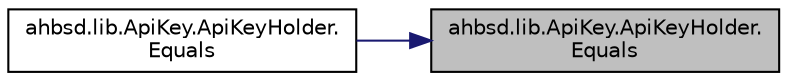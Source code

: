 digraph "ahbsd.lib.ApiKey.ApiKeyHolder.Equals"
{
 // LATEX_PDF_SIZE
  bgcolor="transparent";
  edge [fontname="Helvetica",fontsize="10",labelfontname="Helvetica",labelfontsize="10"];
  node [fontname="Helvetica",fontsize="10",shape=record];
  rankdir="RL";
  Node1 [label="ahbsd.lib.ApiKey.ApiKeyHolder.\lEquals",height=0.2,width=0.4,color="black", fillcolor="grey75", style="filled", fontcolor="black",tooltip="Find out, if this object equals another given object."];
  Node1 -> Node2 [dir="back",color="midnightblue",fontsize="10",style="solid",fontname="Helvetica"];
  Node2 [label="ahbsd.lib.ApiKey.ApiKeyHolder.\lEquals",height=0.2,width=0.4,color="black",URL="$df/dbe/classahbsd_1_1lib_1_1ApiKey_1_1ApiKeyHolder.html#ae5206908ff50a12c95ee81060f5062a9",tooltip="Find out, if this object equals another given object."];
}

